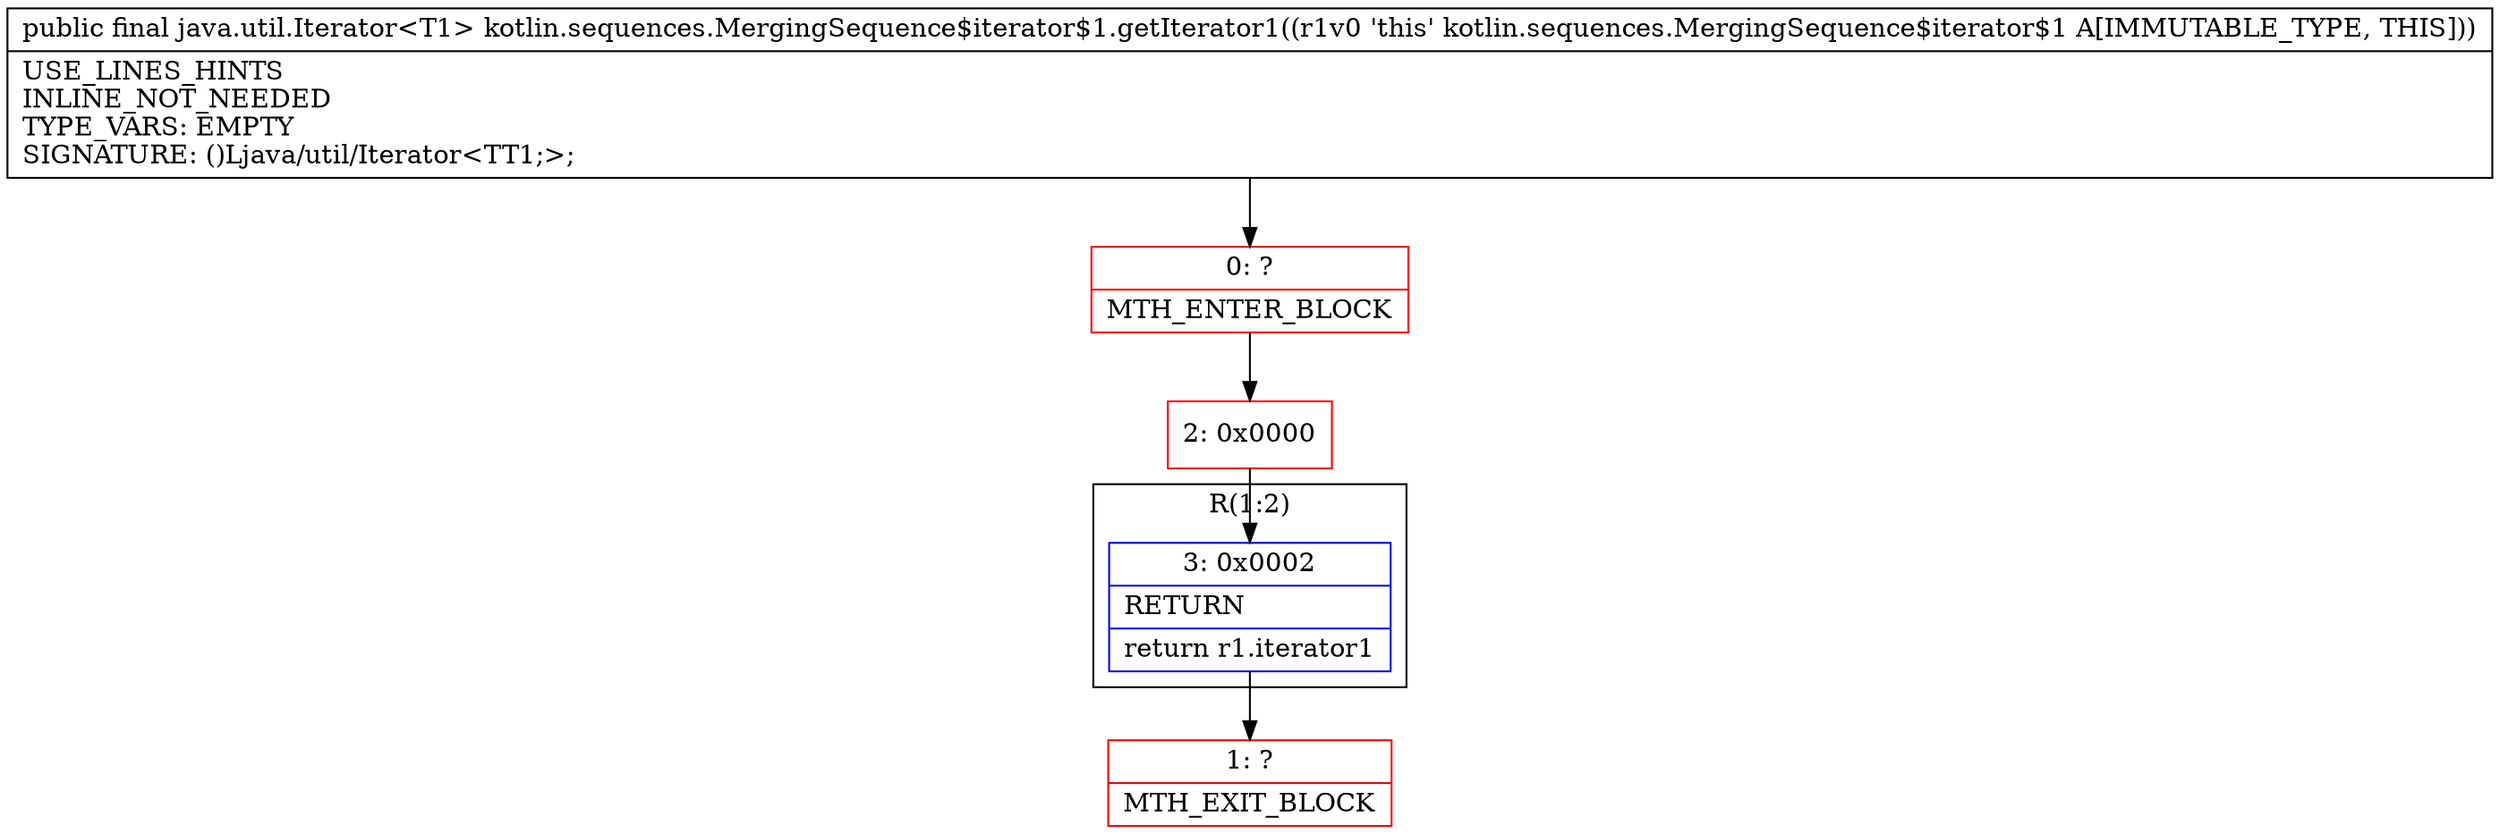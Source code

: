digraph "CFG forkotlin.sequences.MergingSequence$iterator$1.getIterator1()Ljava\/util\/Iterator;" {
subgraph cluster_Region_3504166 {
label = "R(1:2)";
node [shape=record,color=blue];
Node_3 [shape=record,label="{3\:\ 0x0002|RETURN\l|return r1.iterator1\l}"];
}
Node_0 [shape=record,color=red,label="{0\:\ ?|MTH_ENTER_BLOCK\l}"];
Node_2 [shape=record,color=red,label="{2\:\ 0x0000}"];
Node_1 [shape=record,color=red,label="{1\:\ ?|MTH_EXIT_BLOCK\l}"];
MethodNode[shape=record,label="{public final java.util.Iterator\<T1\> kotlin.sequences.MergingSequence$iterator$1.getIterator1((r1v0 'this' kotlin.sequences.MergingSequence$iterator$1 A[IMMUTABLE_TYPE, THIS]))  | USE_LINES_HINTS\lINLINE_NOT_NEEDED\lTYPE_VARS: EMPTY\lSIGNATURE: ()Ljava\/util\/Iterator\<TT1;\>;\l}"];
MethodNode -> Node_0;Node_3 -> Node_1;
Node_0 -> Node_2;
Node_2 -> Node_3;
}

